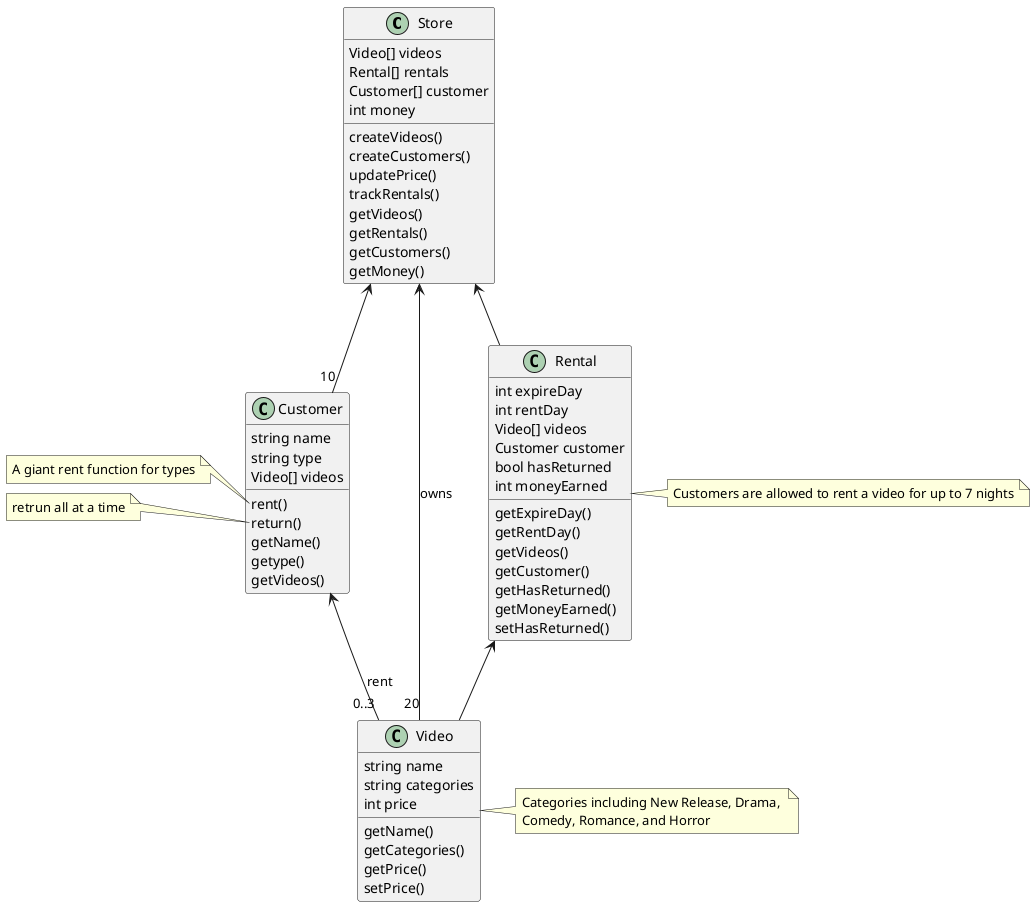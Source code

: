 @startuml hw3

class Store{
	Video[] videos
	Rental[] rentals
	Customer[] customer
	int money
	createVideos()
	createCustomers()
	updatePrice()
	trackRentals()
	getVideos()
    getRentals()
    getCustomers()
    getMoney()
}

class Customer{
	string name
	string type
	Video[] videos
	rent()
	return()
	getName()
	getype()
	getVideos()
}

note left of Customer::rent
A giant rent function for types
end note

note left of Customer::return
retrun all at a time
end note

Customer <-- "0..3" Video : rent
Store <-- "10" Customer


class Video{
	string name
	string categories
	int price
	getName()
    getCategories()
    getPrice()
    setPrice()
}

Store <-- "20" Video : owns

note Right of Video : Categories including New Release, Drama, \nComedy, Romance, and Horror

class Rental{
	int expireDay
	int rentDay
	Video[] videos
	Customer customer
	bool hasReturned
	int moneyEarned
	getExpireDay()
    getRentDay()
    getVideos()
    getCustomer()
    getHasReturned()
    getMoneyEarned()
	setHasReturned()
}

note Right of Rental : Customers are allowed to rent a video for up to 7 nights

Store <-- Rental
Rental <-- Video
@enduml